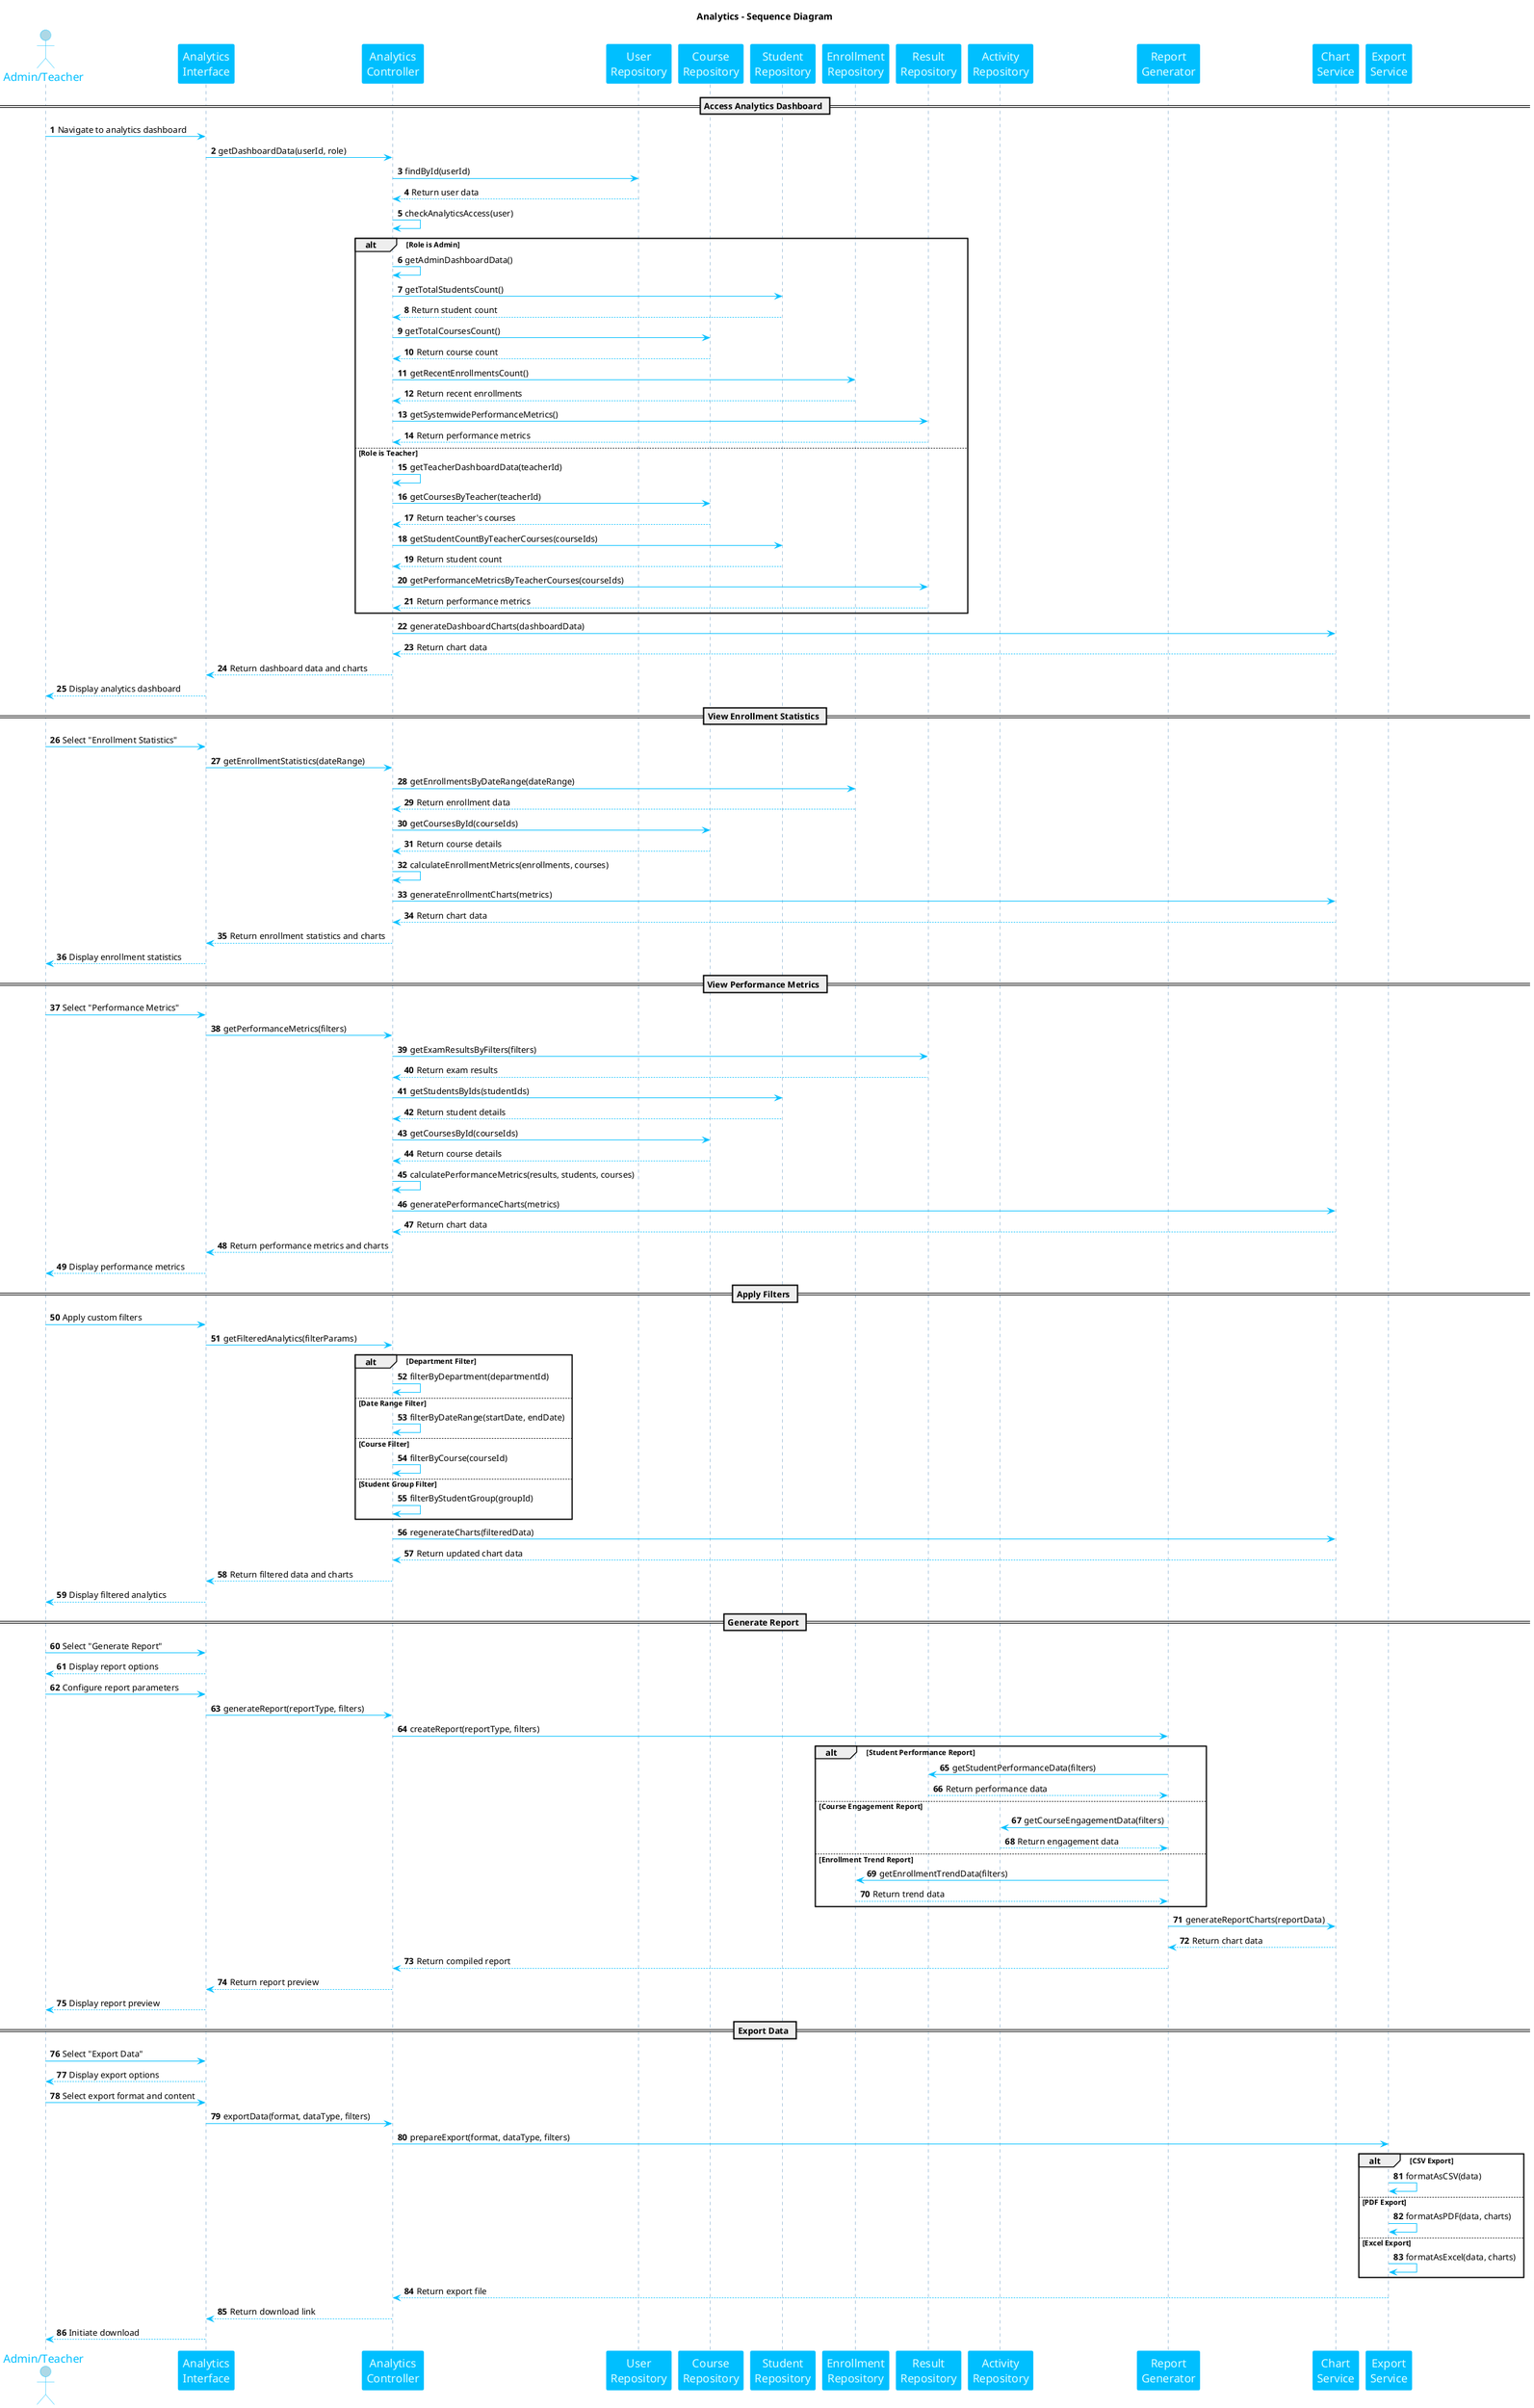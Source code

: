 @startuml
title Analytics - Sequence Diagram

skinparam sequence {
  ArrowColor DeepSkyBlue
  ActorBorderColor DeepSkyBlue
  LifeLineBorderColor SteelBlue
  LifeLineBackgroundColor LightCyan
  
  ParticipantBorderColor DeepSkyBlue
  ParticipantBackgroundColor DeepSkyBlue
  ParticipantFontName Impact
  ParticipantFontSize 17
  ParticipantFontColor LightCyan
  
  ActorBackgroundColor LightBlue
  ActorFontColor DeepSkyBlue
  ActorFontSize 17
  ActorFontName Aapex
}

actor "Admin/Teacher" as user
participant "Analytics\nInterface" as ui
participant "Analytics\nController" as controller
participant "User\nRepository" as userRepo
participant "Course\nRepository" as courseRepo
participant "Student\nRepository" as studentRepo
participant "Enrollment\nRepository" as enrollRepo
participant "Result\nRepository" as resultRepo
participant "Activity\nRepository" as activityRepo
participant "Report\nGenerator" as reportGen
participant "Chart\nService" as chartService
participant "Export\nService" as exportService

autonumber

== Access Analytics Dashboard ==

user -> ui: Navigate to analytics dashboard
ui -> controller: getDashboardData(userId, role)
controller -> userRepo: findById(userId)
userRepo --> controller: Return user data
controller -> controller: checkAnalyticsAccess(user)

alt Role is Admin
    controller -> controller: getAdminDashboardData()
    controller -> studentRepo: getTotalStudentsCount()
    studentRepo --> controller: Return student count
    controller -> courseRepo: getTotalCoursesCount()
    courseRepo --> controller: Return course count
    controller -> enrollRepo: getRecentEnrollmentsCount()
    enrollRepo --> controller: Return recent enrollments
    controller -> resultRepo: getSystemwidePerformanceMetrics()
    resultRepo --> controller: Return performance metrics
else Role is Teacher
    controller -> controller: getTeacherDashboardData(teacherId)
    controller -> courseRepo: getCoursesByTeacher(teacherId)
    courseRepo --> controller: Return teacher's courses
    controller -> studentRepo: getStudentCountByTeacherCourses(courseIds)
    studentRepo --> controller: Return student count
    controller -> resultRepo: getPerformanceMetricsByTeacherCourses(courseIds)
    resultRepo --> controller: Return performance metrics
end

controller -> chartService: generateDashboardCharts(dashboardData)
chartService --> controller: Return chart data
controller --> ui: Return dashboard data and charts
ui --> user: Display analytics dashboard

== View Enrollment Statistics ==

user -> ui: Select "Enrollment Statistics"
ui -> controller: getEnrollmentStatistics(dateRange)
controller -> enrollRepo: getEnrollmentsByDateRange(dateRange)
enrollRepo --> controller: Return enrollment data
controller -> courseRepo: getCoursesById(courseIds)
courseRepo --> controller: Return course details
controller -> controller: calculateEnrollmentMetrics(enrollments, courses)
controller -> chartService: generateEnrollmentCharts(metrics)
chartService --> controller: Return chart data
controller --> ui: Return enrollment statistics and charts
ui --> user: Display enrollment statistics

== View Performance Metrics ==

user -> ui: Select "Performance Metrics"
ui -> controller: getPerformanceMetrics(filters)
controller -> resultRepo: getExamResultsByFilters(filters)
resultRepo --> controller: Return exam results
controller -> studentRepo: getStudentsByIds(studentIds)
studentRepo --> controller: Return student details
controller -> courseRepo: getCoursesById(courseIds)
courseRepo --> controller: Return course details
controller -> controller: calculatePerformanceMetrics(results, students, courses)
controller -> chartService: generatePerformanceCharts(metrics)
chartService --> controller: Return chart data
controller --> ui: Return performance metrics and charts
ui --> user: Display performance metrics

== Apply Filters ==

user -> ui: Apply custom filters
ui -> controller: getFilteredAnalytics(filterParams)

alt Department Filter
    controller -> controller: filterByDepartment(departmentId)
else Date Range Filter
    controller -> controller: filterByDateRange(startDate, endDate)
else Course Filter
    controller -> controller: filterByCourse(courseId)
else Student Group Filter
    controller -> controller: filterByStudentGroup(groupId)
end

controller -> chartService: regenerateCharts(filteredData)
chartService --> controller: Return updated chart data
controller --> ui: Return filtered data and charts
ui --> user: Display filtered analytics

== Generate Report ==

user -> ui: Select "Generate Report"
ui --> user: Display report options
user -> ui: Configure report parameters
ui -> controller: generateReport(reportType, filters)
controller -> reportGen: createReport(reportType, filters)

alt Student Performance Report
    reportGen -> resultRepo: getStudentPerformanceData(filters)
    resultRepo --> reportGen: Return performance data
else Course Engagement Report
    reportGen -> activityRepo: getCourseEngagementData(filters)
    activityRepo --> reportGen: Return engagement data
else Enrollment Trend Report
    reportGen -> enrollRepo: getEnrollmentTrendData(filters)
    enrollRepo --> reportGen: Return trend data
end

reportGen -> chartService: generateReportCharts(reportData)
chartService --> reportGen: Return chart data
reportGen --> controller: Return compiled report
controller --> ui: Return report preview
ui --> user: Display report preview

== Export Data ==

user -> ui: Select "Export Data"
ui --> user: Display export options
user -> ui: Select export format and content
ui -> controller: exportData(format, dataType, filters)
controller -> exportService: prepareExport(format, dataType, filters)

alt CSV Export
    exportService -> exportService: formatAsCSV(data)
else PDF Export
    exportService -> exportService: formatAsPDF(data, charts)
else Excel Export
    exportService -> exportService: formatAsExcel(data, charts)
end

exportService --> controller: Return export file
controller --> ui: Return download link
ui --> user: Initiate download

@enduml 